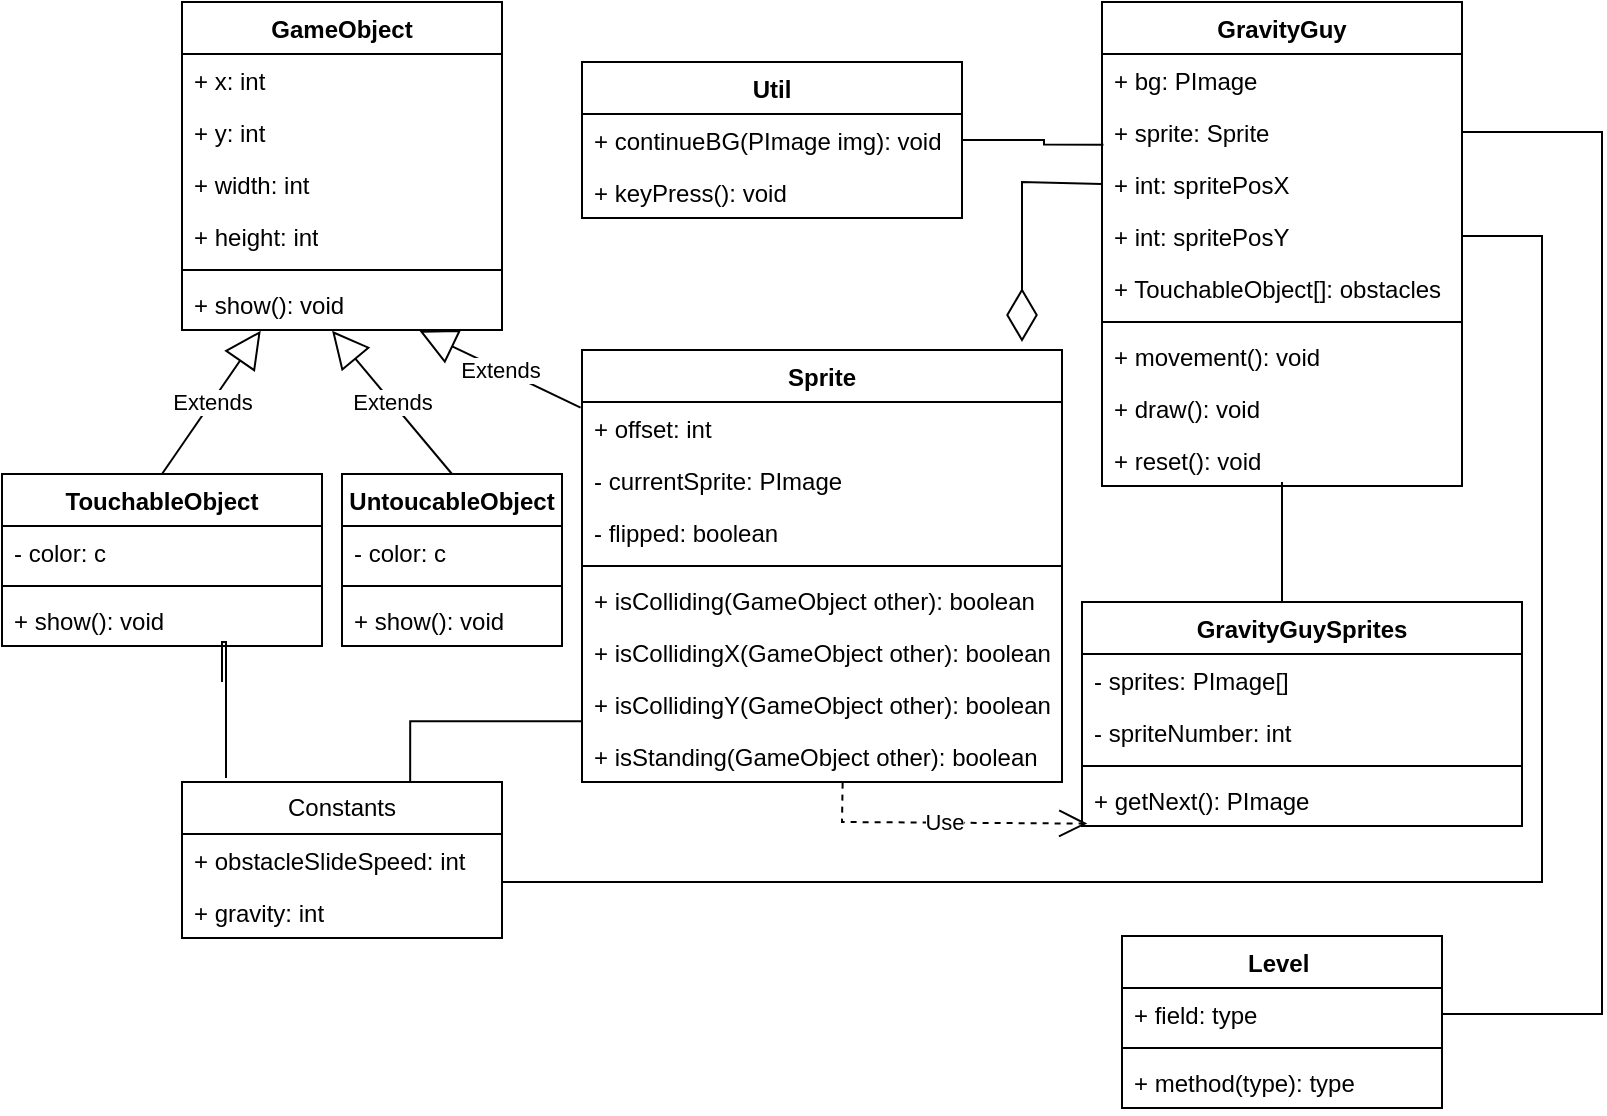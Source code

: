 <mxfile version="21.3.7" type="device">
  <diagram name="Page-1" id="2DwIZUe0xC4iD_xDEAd0">
    <mxGraphModel dx="1147" dy="653" grid="1" gridSize="10" guides="1" tooltips="1" connect="1" arrows="1" fold="1" page="1" pageScale="1" pageWidth="850" pageHeight="1100" math="0" shadow="0">
      <root>
        <mxCell id="0" />
        <mxCell id="1" parent="0" />
        <mxCell id="QTkwfIDql1i-J_gWT4HF-3" value="GravityGuySprites" style="swimlane;fontStyle=1;align=center;verticalAlign=top;childLayout=stackLayout;horizontal=1;startSize=26;horizontalStack=0;resizeParent=1;resizeParentMax=0;resizeLast=0;collapsible=1;marginBottom=0;whiteSpace=wrap;html=1;" parent="1" vertex="1">
          <mxGeometry x="550" y="340" width="220" height="112" as="geometry">
            <mxRectangle x="60" y="120" width="140" height="30" as="alternateBounds" />
          </mxGeometry>
        </mxCell>
        <mxCell id="QTkwfIDql1i-J_gWT4HF-7" value="- sprites: PImage[]&amp;nbsp;" style="text;strokeColor=none;fillColor=none;align=left;verticalAlign=top;spacingLeft=4;spacingRight=4;overflow=hidden;rotatable=0;points=[[0,0.5],[1,0.5]];portConstraint=eastwest;whiteSpace=wrap;html=1;" parent="QTkwfIDql1i-J_gWT4HF-3" vertex="1">
          <mxGeometry y="26" width="220" height="26" as="geometry" />
        </mxCell>
        <mxCell id="QTkwfIDql1i-J_gWT4HF-4" value="- spriteNumber: int" style="text;strokeColor=none;fillColor=none;align=left;verticalAlign=top;spacingLeft=4;spacingRight=4;overflow=hidden;rotatable=0;points=[[0,0.5],[1,0.5]];portConstraint=eastwest;whiteSpace=wrap;html=1;" parent="QTkwfIDql1i-J_gWT4HF-3" vertex="1">
          <mxGeometry y="52" width="220" height="26" as="geometry" />
        </mxCell>
        <mxCell id="QTkwfIDql1i-J_gWT4HF-5" value="" style="line;strokeWidth=1;fillColor=none;align=left;verticalAlign=middle;spacingTop=-1;spacingLeft=3;spacingRight=3;rotatable=0;labelPosition=right;points=[];portConstraint=eastwest;strokeColor=inherit;" parent="QTkwfIDql1i-J_gWT4HF-3" vertex="1">
          <mxGeometry y="78" width="220" height="8" as="geometry" />
        </mxCell>
        <mxCell id="QTkwfIDql1i-J_gWT4HF-6" value="+ getNext(): PImage" style="text;strokeColor=none;fillColor=none;align=left;verticalAlign=top;spacingLeft=4;spacingRight=4;overflow=hidden;rotatable=0;points=[[0,0.5],[1,0.5]];portConstraint=eastwest;whiteSpace=wrap;html=1;" parent="QTkwfIDql1i-J_gWT4HF-3" vertex="1">
          <mxGeometry y="86" width="220" height="26" as="geometry" />
        </mxCell>
        <mxCell id="QTkwfIDql1i-J_gWT4HF-9" value="GravityGuy" style="swimlane;fontStyle=1;align=center;verticalAlign=top;childLayout=stackLayout;horizontal=1;startSize=26;horizontalStack=0;resizeParent=1;resizeParentMax=0;resizeLast=0;collapsible=1;marginBottom=0;whiteSpace=wrap;html=1;" parent="1" vertex="1">
          <mxGeometry x="560" y="40" width="180" height="242" as="geometry" />
        </mxCell>
        <mxCell id="QTkwfIDql1i-J_gWT4HF-15" value="+ bg: PImage" style="text;strokeColor=none;fillColor=none;align=left;verticalAlign=top;spacingLeft=4;spacingRight=4;overflow=hidden;rotatable=0;points=[[0,0.5],[1,0.5]];portConstraint=eastwest;whiteSpace=wrap;html=1;" parent="QTkwfIDql1i-J_gWT4HF-9" vertex="1">
          <mxGeometry y="26" width="180" height="26" as="geometry" />
        </mxCell>
        <mxCell id="QTkwfIDql1i-J_gWT4HF-13" value="+ sprite: Sprite" style="text;strokeColor=none;fillColor=none;align=left;verticalAlign=top;spacingLeft=4;spacingRight=4;overflow=hidden;rotatable=0;points=[[0,0.5],[1,0.5]];portConstraint=eastwest;whiteSpace=wrap;html=1;" parent="QTkwfIDql1i-J_gWT4HF-9" vertex="1">
          <mxGeometry y="52" width="180" height="26" as="geometry" />
        </mxCell>
        <mxCell id="s7hdtRaMSdgIfBhzkwBF-23" value="+ int: spritePosX" style="text;strokeColor=none;fillColor=none;align=left;verticalAlign=top;spacingLeft=4;spacingRight=4;overflow=hidden;rotatable=0;points=[[0,0.5],[1,0.5]];portConstraint=eastwest;whiteSpace=wrap;html=1;" parent="QTkwfIDql1i-J_gWT4HF-9" vertex="1">
          <mxGeometry y="78" width="180" height="26" as="geometry" />
        </mxCell>
        <mxCell id="s7hdtRaMSdgIfBhzkwBF-24" value="+ int: spritePosY" style="text;strokeColor=none;fillColor=none;align=left;verticalAlign=top;spacingLeft=4;spacingRight=4;overflow=hidden;rotatable=0;points=[[0,0.5],[1,0.5]];portConstraint=eastwest;whiteSpace=wrap;html=1;" parent="QTkwfIDql1i-J_gWT4HF-9" vertex="1">
          <mxGeometry y="104" width="180" height="26" as="geometry" />
        </mxCell>
        <mxCell id="s7hdtRaMSdgIfBhzkwBF-25" value="+ TouchableObject[]: obstacles" style="text;strokeColor=none;fillColor=none;align=left;verticalAlign=top;spacingLeft=4;spacingRight=4;overflow=hidden;rotatable=0;points=[[0,0.5],[1,0.5]];portConstraint=eastwest;whiteSpace=wrap;html=1;" parent="QTkwfIDql1i-J_gWT4HF-9" vertex="1">
          <mxGeometry y="130" width="180" height="26" as="geometry" />
        </mxCell>
        <mxCell id="QTkwfIDql1i-J_gWT4HF-11" value="" style="line;strokeWidth=1;fillColor=none;align=left;verticalAlign=middle;spacingTop=-1;spacingLeft=3;spacingRight=3;rotatable=0;labelPosition=right;points=[];portConstraint=eastwest;strokeColor=inherit;" parent="QTkwfIDql1i-J_gWT4HF-9" vertex="1">
          <mxGeometry y="156" width="180" height="8" as="geometry" />
        </mxCell>
        <mxCell id="QTkwfIDql1i-J_gWT4HF-12" value="+ movement(): void" style="text;strokeColor=none;fillColor=none;align=left;verticalAlign=top;spacingLeft=4;spacingRight=4;overflow=hidden;rotatable=0;points=[[0,0.5],[1,0.5]];portConstraint=eastwest;whiteSpace=wrap;html=1;" parent="QTkwfIDql1i-J_gWT4HF-9" vertex="1">
          <mxGeometry y="164" width="180" height="26" as="geometry" />
        </mxCell>
        <mxCell id="s7hdtRaMSdgIfBhzkwBF-31" value="+ draw(): void" style="text;strokeColor=none;fillColor=none;align=left;verticalAlign=top;spacingLeft=4;spacingRight=4;overflow=hidden;rotatable=0;points=[[0,0.5],[1,0.5]];portConstraint=eastwest;whiteSpace=wrap;html=1;" parent="QTkwfIDql1i-J_gWT4HF-9" vertex="1">
          <mxGeometry y="190" width="180" height="26" as="geometry" />
        </mxCell>
        <mxCell id="s7hdtRaMSdgIfBhzkwBF-32" value="+ reset(): void" style="text;strokeColor=none;fillColor=none;align=left;verticalAlign=top;spacingLeft=4;spacingRight=4;overflow=hidden;rotatable=0;points=[[0,0.5],[1,0.5]];portConstraint=eastwest;whiteSpace=wrap;html=1;" parent="QTkwfIDql1i-J_gWT4HF-9" vertex="1">
          <mxGeometry y="216" width="180" height="26" as="geometry" />
        </mxCell>
        <mxCell id="QTkwfIDql1i-J_gWT4HF-20" value="" style="endArrow=none;html=1;edgeStyle=orthogonalEdgeStyle;rounded=0;entryX=0.5;entryY=0;entryDx=0;entryDy=0;" parent="1" target="QTkwfIDql1i-J_gWT4HF-3" edge="1">
          <mxGeometry relative="1" as="geometry">
            <mxPoint x="650" y="280" as="sourcePoint" />
            <mxPoint x="775" y="420" as="targetPoint" />
            <Array as="points">
              <mxPoint x="650" y="310" />
              <mxPoint x="650" y="310" />
            </Array>
          </mxGeometry>
        </mxCell>
        <mxCell id="s7hdtRaMSdgIfBhzkwBF-1" value="GameObject" style="swimlane;fontStyle=1;align=center;verticalAlign=top;childLayout=stackLayout;horizontal=1;startSize=26;horizontalStack=0;resizeParent=1;resizeParentMax=0;resizeLast=0;collapsible=1;marginBottom=0;whiteSpace=wrap;html=1;" parent="1" vertex="1">
          <mxGeometry x="100" y="40" width="160" height="164" as="geometry" />
        </mxCell>
        <mxCell id="s7hdtRaMSdgIfBhzkwBF-2" value="+ x: int" style="text;strokeColor=none;fillColor=none;align=left;verticalAlign=top;spacingLeft=4;spacingRight=4;overflow=hidden;rotatable=0;points=[[0,0.5],[1,0.5]];portConstraint=eastwest;whiteSpace=wrap;html=1;" parent="s7hdtRaMSdgIfBhzkwBF-1" vertex="1">
          <mxGeometry y="26" width="160" height="26" as="geometry" />
        </mxCell>
        <mxCell id="s7hdtRaMSdgIfBhzkwBF-5" value="+ y: int" style="text;strokeColor=none;fillColor=none;align=left;verticalAlign=top;spacingLeft=4;spacingRight=4;overflow=hidden;rotatable=0;points=[[0,0.5],[1,0.5]];portConstraint=eastwest;whiteSpace=wrap;html=1;" parent="s7hdtRaMSdgIfBhzkwBF-1" vertex="1">
          <mxGeometry y="52" width="160" height="26" as="geometry" />
        </mxCell>
        <mxCell id="s7hdtRaMSdgIfBhzkwBF-6" value="+ width: int" style="text;strokeColor=none;fillColor=none;align=left;verticalAlign=top;spacingLeft=4;spacingRight=4;overflow=hidden;rotatable=0;points=[[0,0.5],[1,0.5]];portConstraint=eastwest;whiteSpace=wrap;html=1;" parent="s7hdtRaMSdgIfBhzkwBF-1" vertex="1">
          <mxGeometry y="78" width="160" height="26" as="geometry" />
        </mxCell>
        <mxCell id="s7hdtRaMSdgIfBhzkwBF-7" value="+ height: int" style="text;strokeColor=none;fillColor=none;align=left;verticalAlign=top;spacingLeft=4;spacingRight=4;overflow=hidden;rotatable=0;points=[[0,0.5],[1,0.5]];portConstraint=eastwest;whiteSpace=wrap;html=1;" parent="s7hdtRaMSdgIfBhzkwBF-1" vertex="1">
          <mxGeometry y="104" width="160" height="26" as="geometry" />
        </mxCell>
        <mxCell id="s7hdtRaMSdgIfBhzkwBF-3" value="" style="line;strokeWidth=1;fillColor=none;align=left;verticalAlign=middle;spacingTop=-1;spacingLeft=3;spacingRight=3;rotatable=0;labelPosition=right;points=[];portConstraint=eastwest;strokeColor=inherit;" parent="s7hdtRaMSdgIfBhzkwBF-1" vertex="1">
          <mxGeometry y="130" width="160" height="8" as="geometry" />
        </mxCell>
        <mxCell id="s7hdtRaMSdgIfBhzkwBF-4" value="+ show(): void" style="text;strokeColor=none;fillColor=none;align=left;verticalAlign=top;spacingLeft=4;spacingRight=4;overflow=hidden;rotatable=0;points=[[0,0.5],[1,0.5]];portConstraint=eastwest;whiteSpace=wrap;html=1;" parent="s7hdtRaMSdgIfBhzkwBF-1" vertex="1">
          <mxGeometry y="138" width="160" height="26" as="geometry" />
        </mxCell>
        <mxCell id="s7hdtRaMSdgIfBhzkwBF-12" value="Use" style="endArrow=open;endSize=12;dashed=1;html=1;rounded=0;exitX=0.543;exitY=1.012;exitDx=0;exitDy=0;exitPerimeter=0;entryX=0.012;entryY=0.954;entryDx=0;entryDy=0;entryPerimeter=0;" parent="1" source="Yet7MmV3t7pAVqyurEHW-19" target="QTkwfIDql1i-J_gWT4HF-6" edge="1">
          <mxGeometry width="160" relative="1" as="geometry">
            <mxPoint x="419.6" y="383.588" as="sourcePoint" />
            <mxPoint x="540" y="460" as="targetPoint" />
            <Array as="points">
              <mxPoint x="430" y="450" />
            </Array>
          </mxGeometry>
        </mxCell>
        <mxCell id="s7hdtRaMSdgIfBhzkwBF-13" value="Extends" style="endArrow=block;endSize=16;endFill=0;html=1;rounded=0;exitX=-0.003;exitY=0.108;exitDx=0;exitDy=0;entryX=0.742;entryY=1.013;entryDx=0;entryDy=0;entryPerimeter=0;exitPerimeter=0;" parent="1" source="Yet7MmV3t7pAVqyurEHW-17" target="s7hdtRaMSdgIfBhzkwBF-4" edge="1">
          <mxGeometry width="160" relative="1" as="geometry">
            <mxPoint x="390" y="276" as="sourcePoint" />
            <mxPoint x="180" y="210" as="targetPoint" />
          </mxGeometry>
        </mxCell>
        <mxCell id="s7hdtRaMSdgIfBhzkwBF-20" value="Extends" style="endArrow=block;endSize=16;endFill=0;html=1;rounded=0;entryX=0.246;entryY=1.013;entryDx=0;entryDy=0;entryPerimeter=0;exitX=0.5;exitY=0;exitDx=0;exitDy=0;" parent="1" target="s7hdtRaMSdgIfBhzkwBF-4" edge="1">
          <mxGeometry width="160" relative="1" as="geometry">
            <mxPoint x="90" y="276" as="sourcePoint" />
            <mxPoint x="250" y="270" as="targetPoint" />
          </mxGeometry>
        </mxCell>
        <mxCell id="s7hdtRaMSdgIfBhzkwBF-22" value="" style="endArrow=diamondThin;endFill=0;endSize=24;html=1;rounded=0;exitX=0;exitY=0.5;exitDx=0;exitDy=0;" parent="1" source="s7hdtRaMSdgIfBhzkwBF-23" edge="1">
          <mxGeometry width="160" relative="1" as="geometry">
            <mxPoint x="520" y="90" as="sourcePoint" />
            <mxPoint x="520" y="210" as="targetPoint" />
            <Array as="points">
              <mxPoint x="520" y="130" />
              <mxPoint x="520" y="160" />
            </Array>
          </mxGeometry>
        </mxCell>
        <mxCell id="s7hdtRaMSdgIfBhzkwBF-36" value="Util" style="swimlane;fontStyle=1;align=center;verticalAlign=top;childLayout=stackLayout;horizontal=1;startSize=26;horizontalStack=0;resizeParent=1;resizeParentMax=0;resizeLast=0;collapsible=1;marginBottom=0;whiteSpace=wrap;html=1;" parent="1" vertex="1">
          <mxGeometry x="300" y="70" width="190" height="78" as="geometry" />
        </mxCell>
        <mxCell id="s7hdtRaMSdgIfBhzkwBF-51" value="+ continueBG(PImage img): void" style="text;strokeColor=none;fillColor=none;align=left;verticalAlign=top;spacingLeft=4;spacingRight=4;overflow=hidden;rotatable=0;points=[[0,0.5],[1,0.5]];portConstraint=eastwest;whiteSpace=wrap;html=1;" parent="s7hdtRaMSdgIfBhzkwBF-36" vertex="1">
          <mxGeometry y="26" width="190" height="26" as="geometry" />
        </mxCell>
        <mxCell id="s7hdtRaMSdgIfBhzkwBF-39" value="+ keyPress(): void" style="text;strokeColor=none;fillColor=none;align=left;verticalAlign=top;spacingLeft=4;spacingRight=4;overflow=hidden;rotatable=0;points=[[0,0.5],[1,0.5]];portConstraint=eastwest;whiteSpace=wrap;html=1;" parent="s7hdtRaMSdgIfBhzkwBF-36" vertex="1">
          <mxGeometry y="52" width="190" height="26" as="geometry" />
        </mxCell>
        <mxCell id="s7hdtRaMSdgIfBhzkwBF-54" value="" style="endArrow=none;html=1;edgeStyle=orthogonalEdgeStyle;rounded=0;exitX=1;exitY=0.5;exitDx=0;exitDy=0;entryX=0.004;entryY=0.744;entryDx=0;entryDy=0;entryPerimeter=0;" parent="1" source="s7hdtRaMSdgIfBhzkwBF-51" target="QTkwfIDql1i-J_gWT4HF-13" edge="1">
          <mxGeometry relative="1" as="geometry">
            <mxPoint x="300" y="250" as="sourcePoint" />
            <mxPoint x="520" y="109" as="targetPoint" />
            <Array as="points">
              <mxPoint x="531" y="109" />
            </Array>
          </mxGeometry>
        </mxCell>
        <mxCell id="s7hdtRaMSdgIfBhzkwBF-57" value="Constants" style="swimlane;fontStyle=0;childLayout=stackLayout;horizontal=1;startSize=26;fillColor=none;horizontalStack=0;resizeParent=1;resizeParentMax=0;resizeLast=0;collapsible=1;marginBottom=0;whiteSpace=wrap;html=1;" parent="1" vertex="1">
          <mxGeometry x="100" y="430" width="160" height="78" as="geometry" />
        </mxCell>
        <mxCell id="s7hdtRaMSdgIfBhzkwBF-58" value="+ obstacleSlideSpeed: int" style="text;strokeColor=none;fillColor=none;align=left;verticalAlign=top;spacingLeft=4;spacingRight=4;overflow=hidden;rotatable=0;points=[[0,0.5],[1,0.5]];portConstraint=eastwest;whiteSpace=wrap;html=1;" parent="s7hdtRaMSdgIfBhzkwBF-57" vertex="1">
          <mxGeometry y="26" width="160" height="26" as="geometry" />
        </mxCell>
        <mxCell id="s7hdtRaMSdgIfBhzkwBF-59" value="+ gravity: int" style="text;strokeColor=none;fillColor=none;align=left;verticalAlign=top;spacingLeft=4;spacingRight=4;overflow=hidden;rotatable=0;points=[[0,0.5],[1,0.5]];portConstraint=eastwest;whiteSpace=wrap;html=1;" parent="s7hdtRaMSdgIfBhzkwBF-57" vertex="1">
          <mxGeometry y="52" width="160" height="26" as="geometry" />
        </mxCell>
        <mxCell id="s7hdtRaMSdgIfBhzkwBF-64" value="" style="endArrow=none;html=1;edgeStyle=orthogonalEdgeStyle;rounded=0;" parent="1" edge="1">
          <mxGeometry relative="1" as="geometry">
            <mxPoint x="120" y="380" as="sourcePoint" />
            <mxPoint x="122" y="428" as="targetPoint" />
            <Array as="points">
              <mxPoint x="120" y="360" />
              <mxPoint x="122" y="360" />
            </Array>
          </mxGeometry>
        </mxCell>
        <mxCell id="s7hdtRaMSdgIfBhzkwBF-67" value="" style="endArrow=none;html=1;edgeStyle=orthogonalEdgeStyle;rounded=0;exitX=0;exitY=0.831;exitDx=0;exitDy=0;exitPerimeter=0;entryX=0.713;entryY=0.004;entryDx=0;entryDy=0;entryPerimeter=0;" parent="1" source="Yet7MmV3t7pAVqyurEHW-27" target="s7hdtRaMSdgIfBhzkwBF-57" edge="1">
          <mxGeometry relative="1" as="geometry">
            <mxPoint x="335.28" y="379.662" as="sourcePoint" />
            <mxPoint x="300" y="480" as="targetPoint" />
            <Array as="points">
              <mxPoint x="214" y="400" />
            </Array>
          </mxGeometry>
        </mxCell>
        <mxCell id="s7hdtRaMSdgIfBhzkwBF-68" value="" style="endArrow=none;html=1;edgeStyle=orthogonalEdgeStyle;rounded=0;entryX=1;entryY=0.5;entryDx=0;entryDy=0;" parent="1" target="s7hdtRaMSdgIfBhzkwBF-24" edge="1">
          <mxGeometry relative="1" as="geometry">
            <mxPoint x="260" y="480" as="sourcePoint" />
            <mxPoint x="760" y="160" as="targetPoint" />
            <Array as="points">
              <mxPoint x="780" y="480" />
              <mxPoint x="780" y="157" />
            </Array>
          </mxGeometry>
        </mxCell>
        <mxCell id="Yet7MmV3t7pAVqyurEHW-1" value="UntoucableObject" style="swimlane;fontStyle=1;align=center;verticalAlign=top;childLayout=stackLayout;horizontal=1;startSize=26;horizontalStack=0;resizeParent=1;resizeParentMax=0;resizeLast=0;collapsible=1;marginBottom=0;whiteSpace=wrap;html=1;" vertex="1" parent="1">
          <mxGeometry x="180" y="276" width="110" height="86" as="geometry" />
        </mxCell>
        <mxCell id="Yet7MmV3t7pAVqyurEHW-2" value="- color: c" style="text;strokeColor=none;fillColor=none;align=left;verticalAlign=top;spacingLeft=4;spacingRight=4;overflow=hidden;rotatable=0;points=[[0,0.5],[1,0.5]];portConstraint=eastwest;whiteSpace=wrap;html=1;" vertex="1" parent="Yet7MmV3t7pAVqyurEHW-1">
          <mxGeometry y="26" width="110" height="26" as="geometry" />
        </mxCell>
        <mxCell id="Yet7MmV3t7pAVqyurEHW-3" value="" style="line;strokeWidth=1;fillColor=none;align=left;verticalAlign=middle;spacingTop=-1;spacingLeft=3;spacingRight=3;rotatable=0;labelPosition=right;points=[];portConstraint=eastwest;strokeColor=inherit;" vertex="1" parent="Yet7MmV3t7pAVqyurEHW-1">
          <mxGeometry y="52" width="110" height="8" as="geometry" />
        </mxCell>
        <mxCell id="Yet7MmV3t7pAVqyurEHW-4" value="+ show(): void" style="text;strokeColor=none;fillColor=none;align=left;verticalAlign=top;spacingLeft=4;spacingRight=4;overflow=hidden;rotatable=0;points=[[0,0.5],[1,0.5]];portConstraint=eastwest;whiteSpace=wrap;html=1;" vertex="1" parent="Yet7MmV3t7pAVqyurEHW-1">
          <mxGeometry y="60" width="110" height="26" as="geometry" />
        </mxCell>
        <mxCell id="Yet7MmV3t7pAVqyurEHW-7" value="TouchableObject" style="swimlane;fontStyle=1;align=center;verticalAlign=top;childLayout=stackLayout;horizontal=1;startSize=26;horizontalStack=0;resizeParent=1;resizeParentMax=0;resizeLast=0;collapsible=1;marginBottom=0;whiteSpace=wrap;html=1;" vertex="1" parent="1">
          <mxGeometry x="10" y="276" width="160" height="86" as="geometry" />
        </mxCell>
        <mxCell id="Yet7MmV3t7pAVqyurEHW-8" value="- color: c" style="text;strokeColor=none;fillColor=none;align=left;verticalAlign=top;spacingLeft=4;spacingRight=4;overflow=hidden;rotatable=0;points=[[0,0.5],[1,0.5]];portConstraint=eastwest;whiteSpace=wrap;html=1;" vertex="1" parent="Yet7MmV3t7pAVqyurEHW-7">
          <mxGeometry y="26" width="160" height="26" as="geometry" />
        </mxCell>
        <mxCell id="Yet7MmV3t7pAVqyurEHW-9" value="" style="line;strokeWidth=1;fillColor=none;align=left;verticalAlign=middle;spacingTop=-1;spacingLeft=3;spacingRight=3;rotatable=0;labelPosition=right;points=[];portConstraint=eastwest;strokeColor=inherit;" vertex="1" parent="Yet7MmV3t7pAVqyurEHW-7">
          <mxGeometry y="52" width="160" height="8" as="geometry" />
        </mxCell>
        <mxCell id="Yet7MmV3t7pAVqyurEHW-10" value="+ show(): void" style="text;strokeColor=none;fillColor=none;align=left;verticalAlign=top;spacingLeft=4;spacingRight=4;overflow=hidden;rotatable=0;points=[[0,0.5],[1,0.5]];portConstraint=eastwest;whiteSpace=wrap;html=1;" vertex="1" parent="Yet7MmV3t7pAVqyurEHW-7">
          <mxGeometry y="60" width="160" height="26" as="geometry" />
        </mxCell>
        <mxCell id="Yet7MmV3t7pAVqyurEHW-11" value="Level&amp;nbsp;" style="swimlane;fontStyle=1;align=center;verticalAlign=top;childLayout=stackLayout;horizontal=1;startSize=26;horizontalStack=0;resizeParent=1;resizeParentMax=0;resizeLast=0;collapsible=1;marginBottom=0;whiteSpace=wrap;html=1;" vertex="1" parent="1">
          <mxGeometry x="570" y="507" width="160" height="86" as="geometry" />
        </mxCell>
        <mxCell id="Yet7MmV3t7pAVqyurEHW-12" value="+ field: type" style="text;strokeColor=none;fillColor=none;align=left;verticalAlign=top;spacingLeft=4;spacingRight=4;overflow=hidden;rotatable=0;points=[[0,0.5],[1,0.5]];portConstraint=eastwest;whiteSpace=wrap;html=1;" vertex="1" parent="Yet7MmV3t7pAVqyurEHW-11">
          <mxGeometry y="26" width="160" height="26" as="geometry" />
        </mxCell>
        <mxCell id="Yet7MmV3t7pAVqyurEHW-13" value="" style="line;strokeWidth=1;fillColor=none;align=left;verticalAlign=middle;spacingTop=-1;spacingLeft=3;spacingRight=3;rotatable=0;labelPosition=right;points=[];portConstraint=eastwest;strokeColor=inherit;" vertex="1" parent="Yet7MmV3t7pAVqyurEHW-11">
          <mxGeometry y="52" width="160" height="8" as="geometry" />
        </mxCell>
        <mxCell id="Yet7MmV3t7pAVqyurEHW-14" value="+ method(type): type" style="text;strokeColor=none;fillColor=none;align=left;verticalAlign=top;spacingLeft=4;spacingRight=4;overflow=hidden;rotatable=0;points=[[0,0.5],[1,0.5]];portConstraint=eastwest;whiteSpace=wrap;html=1;" vertex="1" parent="Yet7MmV3t7pAVqyurEHW-11">
          <mxGeometry y="60" width="160" height="26" as="geometry" />
        </mxCell>
        <mxCell id="Yet7MmV3t7pAVqyurEHW-16" value="Sprite" style="swimlane;fontStyle=1;align=center;verticalAlign=top;childLayout=stackLayout;horizontal=1;startSize=26;horizontalStack=0;resizeParent=1;resizeParentMax=0;resizeLast=0;collapsible=1;marginBottom=0;whiteSpace=wrap;html=1;" vertex="1" parent="1">
          <mxGeometry x="300" y="214" width="240" height="216" as="geometry" />
        </mxCell>
        <mxCell id="Yet7MmV3t7pAVqyurEHW-17" value="+ offset: int" style="text;strokeColor=none;fillColor=none;align=left;verticalAlign=top;spacingLeft=4;spacingRight=4;overflow=hidden;rotatable=0;points=[[0,0.5],[1,0.5]];portConstraint=eastwest;whiteSpace=wrap;html=1;" vertex="1" parent="Yet7MmV3t7pAVqyurEHW-16">
          <mxGeometry y="26" width="240" height="26" as="geometry" />
        </mxCell>
        <mxCell id="Yet7MmV3t7pAVqyurEHW-20" value="- currentSprite: PImage" style="text;strokeColor=none;fillColor=none;align=left;verticalAlign=top;spacingLeft=4;spacingRight=4;overflow=hidden;rotatable=0;points=[[0,0.5],[1,0.5]];portConstraint=eastwest;whiteSpace=wrap;html=1;" vertex="1" parent="Yet7MmV3t7pAVqyurEHW-16">
          <mxGeometry y="52" width="240" height="26" as="geometry" />
        </mxCell>
        <mxCell id="Yet7MmV3t7pAVqyurEHW-21" value="- flipped: boolean" style="text;strokeColor=none;fillColor=none;align=left;verticalAlign=top;spacingLeft=4;spacingRight=4;overflow=hidden;rotatable=0;points=[[0,0.5],[1,0.5]];portConstraint=eastwest;whiteSpace=wrap;html=1;" vertex="1" parent="Yet7MmV3t7pAVqyurEHW-16">
          <mxGeometry y="78" width="240" height="26" as="geometry" />
        </mxCell>
        <mxCell id="Yet7MmV3t7pAVqyurEHW-18" value="" style="line;strokeWidth=1;fillColor=none;align=left;verticalAlign=middle;spacingTop=-1;spacingLeft=3;spacingRight=3;rotatable=0;labelPosition=right;points=[];portConstraint=eastwest;strokeColor=inherit;" vertex="1" parent="Yet7MmV3t7pAVqyurEHW-16">
          <mxGeometry y="104" width="240" height="8" as="geometry" />
        </mxCell>
        <mxCell id="Yet7MmV3t7pAVqyurEHW-25" value="+ isColliding(GameObject other): boolean" style="text;strokeColor=none;fillColor=none;align=left;verticalAlign=top;spacingLeft=4;spacingRight=4;overflow=hidden;rotatable=0;points=[[0,0.5],[1,0.5]];portConstraint=eastwest;whiteSpace=wrap;html=1;" vertex="1" parent="Yet7MmV3t7pAVqyurEHW-16">
          <mxGeometry y="112" width="240" height="26" as="geometry" />
        </mxCell>
        <mxCell id="Yet7MmV3t7pAVqyurEHW-26" value="+ isCollidingX(GameObject other): boolean" style="text;strokeColor=none;fillColor=none;align=left;verticalAlign=top;spacingLeft=4;spacingRight=4;overflow=hidden;rotatable=0;points=[[0,0.5],[1,0.5]];portConstraint=eastwest;whiteSpace=wrap;html=1;" vertex="1" parent="Yet7MmV3t7pAVqyurEHW-16">
          <mxGeometry y="138" width="240" height="26" as="geometry" />
        </mxCell>
        <mxCell id="Yet7MmV3t7pAVqyurEHW-27" value="+ isCollidingY(GameObject other): boolean" style="text;strokeColor=none;fillColor=none;align=left;verticalAlign=top;spacingLeft=4;spacingRight=4;overflow=hidden;rotatable=0;points=[[0,0.5],[1,0.5]];portConstraint=eastwest;whiteSpace=wrap;html=1;" vertex="1" parent="Yet7MmV3t7pAVqyurEHW-16">
          <mxGeometry y="164" width="240" height="26" as="geometry" />
        </mxCell>
        <mxCell id="Yet7MmV3t7pAVqyurEHW-19" value="+ isStanding(GameObject other): boolean" style="text;strokeColor=none;fillColor=none;align=left;verticalAlign=top;spacingLeft=4;spacingRight=4;overflow=hidden;rotatable=0;points=[[0,0.5],[1,0.5]];portConstraint=eastwest;whiteSpace=wrap;html=1;" vertex="1" parent="Yet7MmV3t7pAVqyurEHW-16">
          <mxGeometry y="190" width="240" height="26" as="geometry" />
        </mxCell>
        <mxCell id="Yet7MmV3t7pAVqyurEHW-28" value="Extends" style="endArrow=block;endSize=16;endFill=0;html=1;rounded=0;exitX=0.5;exitY=0;exitDx=0;exitDy=0;entryX=0.469;entryY=1.015;entryDx=0;entryDy=0;entryPerimeter=0;" edge="1" parent="1" source="Yet7MmV3t7pAVqyurEHW-1" target="s7hdtRaMSdgIfBhzkwBF-4">
          <mxGeometry width="160" relative="1" as="geometry">
            <mxPoint x="160" y="250" as="sourcePoint" />
            <mxPoint x="180" y="210" as="targetPoint" />
          </mxGeometry>
        </mxCell>
        <mxCell id="Yet7MmV3t7pAVqyurEHW-30" value="" style="endArrow=none;html=1;rounded=0;exitX=1;exitY=0.5;exitDx=0;exitDy=0;entryX=1;entryY=0.5;entryDx=0;entryDy=0;" edge="1" parent="1" source="Yet7MmV3t7pAVqyurEHW-12" target="QTkwfIDql1i-J_gWT4HF-13">
          <mxGeometry width="50" height="50" relative="1" as="geometry">
            <mxPoint x="340" y="640" as="sourcePoint" />
            <mxPoint x="810" y="80" as="targetPoint" />
            <Array as="points">
              <mxPoint x="810" y="546" />
              <mxPoint x="810" y="105" />
            </Array>
          </mxGeometry>
        </mxCell>
      </root>
    </mxGraphModel>
  </diagram>
</mxfile>
